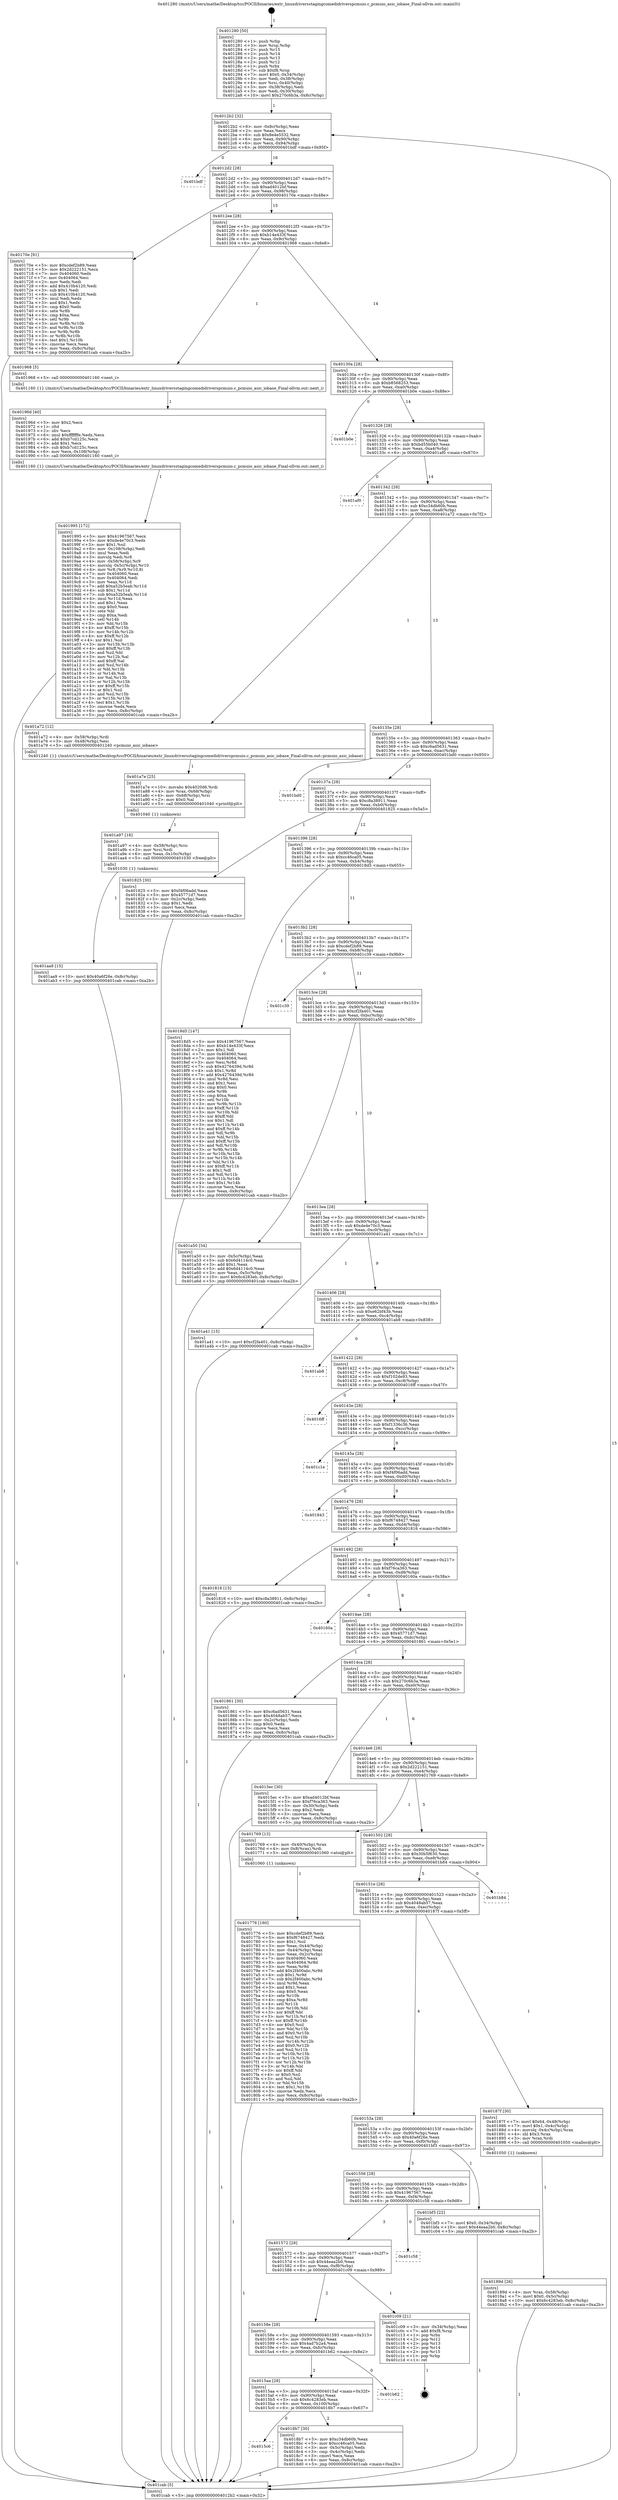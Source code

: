 digraph "0x401280" {
  label = "0x401280 (/mnt/c/Users/mathe/Desktop/tcc/POCII/binaries/extr_linuxdriversstagingcomedidriverspcmuio.c_pcmuio_asic_iobase_Final-ollvm.out::main(0))"
  labelloc = "t"
  node[shape=record]

  Entry [label="",width=0.3,height=0.3,shape=circle,fillcolor=black,style=filled]
  "0x4012b2" [label="{
     0x4012b2 [32]\l
     | [instrs]\l
     &nbsp;&nbsp;0x4012b2 \<+6\>: mov -0x8c(%rbp),%eax\l
     &nbsp;&nbsp;0x4012b8 \<+2\>: mov %eax,%ecx\l
     &nbsp;&nbsp;0x4012ba \<+6\>: sub $0x8e4e5532,%ecx\l
     &nbsp;&nbsp;0x4012c0 \<+6\>: mov %eax,-0x90(%rbp)\l
     &nbsp;&nbsp;0x4012c6 \<+6\>: mov %ecx,-0x94(%rbp)\l
     &nbsp;&nbsp;0x4012cc \<+6\>: je 0000000000401bdf \<main+0x95f\>\l
  }"]
  "0x401bdf" [label="{
     0x401bdf\l
  }", style=dashed]
  "0x4012d2" [label="{
     0x4012d2 [28]\l
     | [instrs]\l
     &nbsp;&nbsp;0x4012d2 \<+5\>: jmp 00000000004012d7 \<main+0x57\>\l
     &nbsp;&nbsp;0x4012d7 \<+6\>: mov -0x90(%rbp),%eax\l
     &nbsp;&nbsp;0x4012dd \<+5\>: sub $0xad4012bf,%eax\l
     &nbsp;&nbsp;0x4012e2 \<+6\>: mov %eax,-0x98(%rbp)\l
     &nbsp;&nbsp;0x4012e8 \<+6\>: je 000000000040170e \<main+0x48e\>\l
  }"]
  Exit [label="",width=0.3,height=0.3,shape=circle,fillcolor=black,style=filled,peripheries=2]
  "0x40170e" [label="{
     0x40170e [91]\l
     | [instrs]\l
     &nbsp;&nbsp;0x40170e \<+5\>: mov $0xcdef2b89,%eax\l
     &nbsp;&nbsp;0x401713 \<+5\>: mov $0x2d222151,%ecx\l
     &nbsp;&nbsp;0x401718 \<+7\>: mov 0x404060,%edx\l
     &nbsp;&nbsp;0x40171f \<+7\>: mov 0x404064,%esi\l
     &nbsp;&nbsp;0x401726 \<+2\>: mov %edx,%edi\l
     &nbsp;&nbsp;0x401728 \<+6\>: add $0x410b4120,%edi\l
     &nbsp;&nbsp;0x40172e \<+3\>: sub $0x1,%edi\l
     &nbsp;&nbsp;0x401731 \<+6\>: sub $0x410b4120,%edi\l
     &nbsp;&nbsp;0x401737 \<+3\>: imul %edi,%edx\l
     &nbsp;&nbsp;0x40173a \<+3\>: and $0x1,%edx\l
     &nbsp;&nbsp;0x40173d \<+3\>: cmp $0x0,%edx\l
     &nbsp;&nbsp;0x401740 \<+4\>: sete %r8b\l
     &nbsp;&nbsp;0x401744 \<+3\>: cmp $0xa,%esi\l
     &nbsp;&nbsp;0x401747 \<+4\>: setl %r9b\l
     &nbsp;&nbsp;0x40174b \<+3\>: mov %r8b,%r10b\l
     &nbsp;&nbsp;0x40174e \<+3\>: and %r9b,%r10b\l
     &nbsp;&nbsp;0x401751 \<+3\>: xor %r9b,%r8b\l
     &nbsp;&nbsp;0x401754 \<+3\>: or %r8b,%r10b\l
     &nbsp;&nbsp;0x401757 \<+4\>: test $0x1,%r10b\l
     &nbsp;&nbsp;0x40175b \<+3\>: cmovne %ecx,%eax\l
     &nbsp;&nbsp;0x40175e \<+6\>: mov %eax,-0x8c(%rbp)\l
     &nbsp;&nbsp;0x401764 \<+5\>: jmp 0000000000401cab \<main+0xa2b\>\l
  }"]
  "0x4012ee" [label="{
     0x4012ee [28]\l
     | [instrs]\l
     &nbsp;&nbsp;0x4012ee \<+5\>: jmp 00000000004012f3 \<main+0x73\>\l
     &nbsp;&nbsp;0x4012f3 \<+6\>: mov -0x90(%rbp),%eax\l
     &nbsp;&nbsp;0x4012f9 \<+5\>: sub $0xb14e433f,%eax\l
     &nbsp;&nbsp;0x4012fe \<+6\>: mov %eax,-0x9c(%rbp)\l
     &nbsp;&nbsp;0x401304 \<+6\>: je 0000000000401968 \<main+0x6e8\>\l
  }"]
  "0x401aa9" [label="{
     0x401aa9 [15]\l
     | [instrs]\l
     &nbsp;&nbsp;0x401aa9 \<+10\>: movl $0x40a6f26e,-0x8c(%rbp)\l
     &nbsp;&nbsp;0x401ab3 \<+5\>: jmp 0000000000401cab \<main+0xa2b\>\l
  }"]
  "0x401968" [label="{
     0x401968 [5]\l
     | [instrs]\l
     &nbsp;&nbsp;0x401968 \<+5\>: call 0000000000401160 \<next_i\>\l
     | [calls]\l
     &nbsp;&nbsp;0x401160 \{1\} (/mnt/c/Users/mathe/Desktop/tcc/POCII/binaries/extr_linuxdriversstagingcomedidriverspcmuio.c_pcmuio_asic_iobase_Final-ollvm.out::next_i)\l
  }"]
  "0x40130a" [label="{
     0x40130a [28]\l
     | [instrs]\l
     &nbsp;&nbsp;0x40130a \<+5\>: jmp 000000000040130f \<main+0x8f\>\l
     &nbsp;&nbsp;0x40130f \<+6\>: mov -0x90(%rbp),%eax\l
     &nbsp;&nbsp;0x401315 \<+5\>: sub $0xb8568253,%eax\l
     &nbsp;&nbsp;0x40131a \<+6\>: mov %eax,-0xa0(%rbp)\l
     &nbsp;&nbsp;0x401320 \<+6\>: je 0000000000401b0e \<main+0x88e\>\l
  }"]
  "0x401a97" [label="{
     0x401a97 [18]\l
     | [instrs]\l
     &nbsp;&nbsp;0x401a97 \<+4\>: mov -0x58(%rbp),%rsi\l
     &nbsp;&nbsp;0x401a9b \<+3\>: mov %rsi,%rdi\l
     &nbsp;&nbsp;0x401a9e \<+6\>: mov %eax,-0x10c(%rbp)\l
     &nbsp;&nbsp;0x401aa4 \<+5\>: call 0000000000401030 \<free@plt\>\l
     | [calls]\l
     &nbsp;&nbsp;0x401030 \{1\} (unknown)\l
  }"]
  "0x401b0e" [label="{
     0x401b0e\l
  }", style=dashed]
  "0x401326" [label="{
     0x401326 [28]\l
     | [instrs]\l
     &nbsp;&nbsp;0x401326 \<+5\>: jmp 000000000040132b \<main+0xab\>\l
     &nbsp;&nbsp;0x40132b \<+6\>: mov -0x90(%rbp),%eax\l
     &nbsp;&nbsp;0x401331 \<+5\>: sub $0xbd55b040,%eax\l
     &nbsp;&nbsp;0x401336 \<+6\>: mov %eax,-0xa4(%rbp)\l
     &nbsp;&nbsp;0x40133c \<+6\>: je 0000000000401af0 \<main+0x870\>\l
  }"]
  "0x401a7e" [label="{
     0x401a7e [25]\l
     | [instrs]\l
     &nbsp;&nbsp;0x401a7e \<+10\>: movabs $0x4020d6,%rdi\l
     &nbsp;&nbsp;0x401a88 \<+4\>: mov %rax,-0x68(%rbp)\l
     &nbsp;&nbsp;0x401a8c \<+4\>: mov -0x68(%rbp),%rsi\l
     &nbsp;&nbsp;0x401a90 \<+2\>: mov $0x0,%al\l
     &nbsp;&nbsp;0x401a92 \<+5\>: call 0000000000401040 \<printf@plt\>\l
     | [calls]\l
     &nbsp;&nbsp;0x401040 \{1\} (unknown)\l
  }"]
  "0x401af0" [label="{
     0x401af0\l
  }", style=dashed]
  "0x401342" [label="{
     0x401342 [28]\l
     | [instrs]\l
     &nbsp;&nbsp;0x401342 \<+5\>: jmp 0000000000401347 \<main+0xc7\>\l
     &nbsp;&nbsp;0x401347 \<+6\>: mov -0x90(%rbp),%eax\l
     &nbsp;&nbsp;0x40134d \<+5\>: sub $0xc34db60b,%eax\l
     &nbsp;&nbsp;0x401352 \<+6\>: mov %eax,-0xa8(%rbp)\l
     &nbsp;&nbsp;0x401358 \<+6\>: je 0000000000401a72 \<main+0x7f2\>\l
  }"]
  "0x401995" [label="{
     0x401995 [172]\l
     | [instrs]\l
     &nbsp;&nbsp;0x401995 \<+5\>: mov $0x41967567,%ecx\l
     &nbsp;&nbsp;0x40199a \<+5\>: mov $0xde4e70c3,%edx\l
     &nbsp;&nbsp;0x40199f \<+3\>: mov $0x1,%sil\l
     &nbsp;&nbsp;0x4019a2 \<+6\>: mov -0x108(%rbp),%edi\l
     &nbsp;&nbsp;0x4019a8 \<+3\>: imul %eax,%edi\l
     &nbsp;&nbsp;0x4019ab \<+3\>: movslq %edi,%r8\l
     &nbsp;&nbsp;0x4019ae \<+4\>: mov -0x58(%rbp),%r9\l
     &nbsp;&nbsp;0x4019b2 \<+4\>: movslq -0x5c(%rbp),%r10\l
     &nbsp;&nbsp;0x4019b6 \<+4\>: mov %r8,(%r9,%r10,8)\l
     &nbsp;&nbsp;0x4019ba \<+7\>: mov 0x404060,%eax\l
     &nbsp;&nbsp;0x4019c1 \<+7\>: mov 0x404064,%edi\l
     &nbsp;&nbsp;0x4019c8 \<+3\>: mov %eax,%r11d\l
     &nbsp;&nbsp;0x4019cb \<+7\>: add $0xa52b5eab,%r11d\l
     &nbsp;&nbsp;0x4019d2 \<+4\>: sub $0x1,%r11d\l
     &nbsp;&nbsp;0x4019d6 \<+7\>: sub $0xa52b5eab,%r11d\l
     &nbsp;&nbsp;0x4019dd \<+4\>: imul %r11d,%eax\l
     &nbsp;&nbsp;0x4019e1 \<+3\>: and $0x1,%eax\l
     &nbsp;&nbsp;0x4019e4 \<+3\>: cmp $0x0,%eax\l
     &nbsp;&nbsp;0x4019e7 \<+3\>: sete %bl\l
     &nbsp;&nbsp;0x4019ea \<+3\>: cmp $0xa,%edi\l
     &nbsp;&nbsp;0x4019ed \<+4\>: setl %r14b\l
     &nbsp;&nbsp;0x4019f1 \<+3\>: mov %bl,%r15b\l
     &nbsp;&nbsp;0x4019f4 \<+4\>: xor $0xff,%r15b\l
     &nbsp;&nbsp;0x4019f8 \<+3\>: mov %r14b,%r12b\l
     &nbsp;&nbsp;0x4019fb \<+4\>: xor $0xff,%r12b\l
     &nbsp;&nbsp;0x4019ff \<+4\>: xor $0x1,%sil\l
     &nbsp;&nbsp;0x401a03 \<+3\>: mov %r15b,%r13b\l
     &nbsp;&nbsp;0x401a06 \<+4\>: and $0xff,%r13b\l
     &nbsp;&nbsp;0x401a0a \<+3\>: and %sil,%bl\l
     &nbsp;&nbsp;0x401a0d \<+3\>: mov %r12b,%al\l
     &nbsp;&nbsp;0x401a10 \<+2\>: and $0xff,%al\l
     &nbsp;&nbsp;0x401a12 \<+3\>: and %sil,%r14b\l
     &nbsp;&nbsp;0x401a15 \<+3\>: or %bl,%r13b\l
     &nbsp;&nbsp;0x401a18 \<+3\>: or %r14b,%al\l
     &nbsp;&nbsp;0x401a1b \<+3\>: xor %al,%r13b\l
     &nbsp;&nbsp;0x401a1e \<+3\>: or %r12b,%r15b\l
     &nbsp;&nbsp;0x401a21 \<+4\>: xor $0xff,%r15b\l
     &nbsp;&nbsp;0x401a25 \<+4\>: or $0x1,%sil\l
     &nbsp;&nbsp;0x401a29 \<+3\>: and %sil,%r15b\l
     &nbsp;&nbsp;0x401a2c \<+3\>: or %r15b,%r13b\l
     &nbsp;&nbsp;0x401a2f \<+4\>: test $0x1,%r13b\l
     &nbsp;&nbsp;0x401a33 \<+3\>: cmovne %edx,%ecx\l
     &nbsp;&nbsp;0x401a36 \<+6\>: mov %ecx,-0x8c(%rbp)\l
     &nbsp;&nbsp;0x401a3c \<+5\>: jmp 0000000000401cab \<main+0xa2b\>\l
  }"]
  "0x401a72" [label="{
     0x401a72 [12]\l
     | [instrs]\l
     &nbsp;&nbsp;0x401a72 \<+4\>: mov -0x58(%rbp),%rdi\l
     &nbsp;&nbsp;0x401a76 \<+3\>: mov -0x48(%rbp),%esi\l
     &nbsp;&nbsp;0x401a79 \<+5\>: call 0000000000401240 \<pcmuio_asic_iobase\>\l
     | [calls]\l
     &nbsp;&nbsp;0x401240 \{1\} (/mnt/c/Users/mathe/Desktop/tcc/POCII/binaries/extr_linuxdriversstagingcomedidriverspcmuio.c_pcmuio_asic_iobase_Final-ollvm.out::pcmuio_asic_iobase)\l
  }"]
  "0x40135e" [label="{
     0x40135e [28]\l
     | [instrs]\l
     &nbsp;&nbsp;0x40135e \<+5\>: jmp 0000000000401363 \<main+0xe3\>\l
     &nbsp;&nbsp;0x401363 \<+6\>: mov -0x90(%rbp),%eax\l
     &nbsp;&nbsp;0x401369 \<+5\>: sub $0xc6ad5631,%eax\l
     &nbsp;&nbsp;0x40136e \<+6\>: mov %eax,-0xac(%rbp)\l
     &nbsp;&nbsp;0x401374 \<+6\>: je 0000000000401bd0 \<main+0x950\>\l
  }"]
  "0x40196d" [label="{
     0x40196d [40]\l
     | [instrs]\l
     &nbsp;&nbsp;0x40196d \<+5\>: mov $0x2,%ecx\l
     &nbsp;&nbsp;0x401972 \<+1\>: cltd\l
     &nbsp;&nbsp;0x401973 \<+2\>: idiv %ecx\l
     &nbsp;&nbsp;0x401975 \<+6\>: imul $0xfffffffe,%edx,%ecx\l
     &nbsp;&nbsp;0x40197b \<+6\>: add $0xb7cd125c,%ecx\l
     &nbsp;&nbsp;0x401981 \<+3\>: add $0x1,%ecx\l
     &nbsp;&nbsp;0x401984 \<+6\>: sub $0xb7cd125c,%ecx\l
     &nbsp;&nbsp;0x40198a \<+6\>: mov %ecx,-0x108(%rbp)\l
     &nbsp;&nbsp;0x401990 \<+5\>: call 0000000000401160 \<next_i\>\l
     | [calls]\l
     &nbsp;&nbsp;0x401160 \{1\} (/mnt/c/Users/mathe/Desktop/tcc/POCII/binaries/extr_linuxdriversstagingcomedidriverspcmuio.c_pcmuio_asic_iobase_Final-ollvm.out::next_i)\l
  }"]
  "0x401bd0" [label="{
     0x401bd0\l
  }", style=dashed]
  "0x40137a" [label="{
     0x40137a [28]\l
     | [instrs]\l
     &nbsp;&nbsp;0x40137a \<+5\>: jmp 000000000040137f \<main+0xff\>\l
     &nbsp;&nbsp;0x40137f \<+6\>: mov -0x90(%rbp),%eax\l
     &nbsp;&nbsp;0x401385 \<+5\>: sub $0xc8a38911,%eax\l
     &nbsp;&nbsp;0x40138a \<+6\>: mov %eax,-0xb0(%rbp)\l
     &nbsp;&nbsp;0x401390 \<+6\>: je 0000000000401825 \<main+0x5a5\>\l
  }"]
  "0x4015c6" [label="{
     0x4015c6\l
  }", style=dashed]
  "0x401825" [label="{
     0x401825 [30]\l
     | [instrs]\l
     &nbsp;&nbsp;0x401825 \<+5\>: mov $0xf4f06add,%eax\l
     &nbsp;&nbsp;0x40182a \<+5\>: mov $0x45771d7,%ecx\l
     &nbsp;&nbsp;0x40182f \<+3\>: mov -0x2c(%rbp),%edx\l
     &nbsp;&nbsp;0x401832 \<+3\>: cmp $0x1,%edx\l
     &nbsp;&nbsp;0x401835 \<+3\>: cmovl %ecx,%eax\l
     &nbsp;&nbsp;0x401838 \<+6\>: mov %eax,-0x8c(%rbp)\l
     &nbsp;&nbsp;0x40183e \<+5\>: jmp 0000000000401cab \<main+0xa2b\>\l
  }"]
  "0x401396" [label="{
     0x401396 [28]\l
     | [instrs]\l
     &nbsp;&nbsp;0x401396 \<+5\>: jmp 000000000040139b \<main+0x11b\>\l
     &nbsp;&nbsp;0x40139b \<+6\>: mov -0x90(%rbp),%eax\l
     &nbsp;&nbsp;0x4013a1 \<+5\>: sub $0xcc46ca05,%eax\l
     &nbsp;&nbsp;0x4013a6 \<+6\>: mov %eax,-0xb4(%rbp)\l
     &nbsp;&nbsp;0x4013ac \<+6\>: je 00000000004018d5 \<main+0x655\>\l
  }"]
  "0x4018b7" [label="{
     0x4018b7 [30]\l
     | [instrs]\l
     &nbsp;&nbsp;0x4018b7 \<+5\>: mov $0xc34db60b,%eax\l
     &nbsp;&nbsp;0x4018bc \<+5\>: mov $0xcc46ca05,%ecx\l
     &nbsp;&nbsp;0x4018c1 \<+3\>: mov -0x5c(%rbp),%edx\l
     &nbsp;&nbsp;0x4018c4 \<+3\>: cmp -0x4c(%rbp),%edx\l
     &nbsp;&nbsp;0x4018c7 \<+3\>: cmovl %ecx,%eax\l
     &nbsp;&nbsp;0x4018ca \<+6\>: mov %eax,-0x8c(%rbp)\l
     &nbsp;&nbsp;0x4018d0 \<+5\>: jmp 0000000000401cab \<main+0xa2b\>\l
  }"]
  "0x4018d5" [label="{
     0x4018d5 [147]\l
     | [instrs]\l
     &nbsp;&nbsp;0x4018d5 \<+5\>: mov $0x41967567,%eax\l
     &nbsp;&nbsp;0x4018da \<+5\>: mov $0xb14e433f,%ecx\l
     &nbsp;&nbsp;0x4018df \<+2\>: mov $0x1,%dl\l
     &nbsp;&nbsp;0x4018e1 \<+7\>: mov 0x404060,%esi\l
     &nbsp;&nbsp;0x4018e8 \<+7\>: mov 0x404064,%edi\l
     &nbsp;&nbsp;0x4018ef \<+3\>: mov %esi,%r8d\l
     &nbsp;&nbsp;0x4018f2 \<+7\>: sub $0x4276439d,%r8d\l
     &nbsp;&nbsp;0x4018f9 \<+4\>: sub $0x1,%r8d\l
     &nbsp;&nbsp;0x4018fd \<+7\>: add $0x4276439d,%r8d\l
     &nbsp;&nbsp;0x401904 \<+4\>: imul %r8d,%esi\l
     &nbsp;&nbsp;0x401908 \<+3\>: and $0x1,%esi\l
     &nbsp;&nbsp;0x40190b \<+3\>: cmp $0x0,%esi\l
     &nbsp;&nbsp;0x40190e \<+4\>: sete %r9b\l
     &nbsp;&nbsp;0x401912 \<+3\>: cmp $0xa,%edi\l
     &nbsp;&nbsp;0x401915 \<+4\>: setl %r10b\l
     &nbsp;&nbsp;0x401919 \<+3\>: mov %r9b,%r11b\l
     &nbsp;&nbsp;0x40191c \<+4\>: xor $0xff,%r11b\l
     &nbsp;&nbsp;0x401920 \<+3\>: mov %r10b,%bl\l
     &nbsp;&nbsp;0x401923 \<+3\>: xor $0xff,%bl\l
     &nbsp;&nbsp;0x401926 \<+3\>: xor $0x1,%dl\l
     &nbsp;&nbsp;0x401929 \<+3\>: mov %r11b,%r14b\l
     &nbsp;&nbsp;0x40192c \<+4\>: and $0xff,%r14b\l
     &nbsp;&nbsp;0x401930 \<+3\>: and %dl,%r9b\l
     &nbsp;&nbsp;0x401933 \<+3\>: mov %bl,%r15b\l
     &nbsp;&nbsp;0x401936 \<+4\>: and $0xff,%r15b\l
     &nbsp;&nbsp;0x40193a \<+3\>: and %dl,%r10b\l
     &nbsp;&nbsp;0x40193d \<+3\>: or %r9b,%r14b\l
     &nbsp;&nbsp;0x401940 \<+3\>: or %r10b,%r15b\l
     &nbsp;&nbsp;0x401943 \<+3\>: xor %r15b,%r14b\l
     &nbsp;&nbsp;0x401946 \<+3\>: or %bl,%r11b\l
     &nbsp;&nbsp;0x401949 \<+4\>: xor $0xff,%r11b\l
     &nbsp;&nbsp;0x40194d \<+3\>: or $0x1,%dl\l
     &nbsp;&nbsp;0x401950 \<+3\>: and %dl,%r11b\l
     &nbsp;&nbsp;0x401953 \<+3\>: or %r11b,%r14b\l
     &nbsp;&nbsp;0x401956 \<+4\>: test $0x1,%r14b\l
     &nbsp;&nbsp;0x40195a \<+3\>: cmovne %ecx,%eax\l
     &nbsp;&nbsp;0x40195d \<+6\>: mov %eax,-0x8c(%rbp)\l
     &nbsp;&nbsp;0x401963 \<+5\>: jmp 0000000000401cab \<main+0xa2b\>\l
  }"]
  "0x4013b2" [label="{
     0x4013b2 [28]\l
     | [instrs]\l
     &nbsp;&nbsp;0x4013b2 \<+5\>: jmp 00000000004013b7 \<main+0x137\>\l
     &nbsp;&nbsp;0x4013b7 \<+6\>: mov -0x90(%rbp),%eax\l
     &nbsp;&nbsp;0x4013bd \<+5\>: sub $0xcdef2b89,%eax\l
     &nbsp;&nbsp;0x4013c2 \<+6\>: mov %eax,-0xb8(%rbp)\l
     &nbsp;&nbsp;0x4013c8 \<+6\>: je 0000000000401c39 \<main+0x9b9\>\l
  }"]
  "0x4015aa" [label="{
     0x4015aa [28]\l
     | [instrs]\l
     &nbsp;&nbsp;0x4015aa \<+5\>: jmp 00000000004015af \<main+0x32f\>\l
     &nbsp;&nbsp;0x4015af \<+6\>: mov -0x90(%rbp),%eax\l
     &nbsp;&nbsp;0x4015b5 \<+5\>: sub $0x6c4283eb,%eax\l
     &nbsp;&nbsp;0x4015ba \<+6\>: mov %eax,-0x100(%rbp)\l
     &nbsp;&nbsp;0x4015c0 \<+6\>: je 00000000004018b7 \<main+0x637\>\l
  }"]
  "0x401c39" [label="{
     0x401c39\l
  }", style=dashed]
  "0x4013ce" [label="{
     0x4013ce [28]\l
     | [instrs]\l
     &nbsp;&nbsp;0x4013ce \<+5\>: jmp 00000000004013d3 \<main+0x153\>\l
     &nbsp;&nbsp;0x4013d3 \<+6\>: mov -0x90(%rbp),%eax\l
     &nbsp;&nbsp;0x4013d9 \<+5\>: sub $0xcf2fa401,%eax\l
     &nbsp;&nbsp;0x4013de \<+6\>: mov %eax,-0xbc(%rbp)\l
     &nbsp;&nbsp;0x4013e4 \<+6\>: je 0000000000401a50 \<main+0x7d0\>\l
  }"]
  "0x401b62" [label="{
     0x401b62\l
  }", style=dashed]
  "0x401a50" [label="{
     0x401a50 [34]\l
     | [instrs]\l
     &nbsp;&nbsp;0x401a50 \<+3\>: mov -0x5c(%rbp),%eax\l
     &nbsp;&nbsp;0x401a53 \<+5\>: sub $0x6d4114c0,%eax\l
     &nbsp;&nbsp;0x401a58 \<+3\>: add $0x1,%eax\l
     &nbsp;&nbsp;0x401a5b \<+5\>: add $0x6d4114c0,%eax\l
     &nbsp;&nbsp;0x401a60 \<+3\>: mov %eax,-0x5c(%rbp)\l
     &nbsp;&nbsp;0x401a63 \<+10\>: movl $0x6c4283eb,-0x8c(%rbp)\l
     &nbsp;&nbsp;0x401a6d \<+5\>: jmp 0000000000401cab \<main+0xa2b\>\l
  }"]
  "0x4013ea" [label="{
     0x4013ea [28]\l
     | [instrs]\l
     &nbsp;&nbsp;0x4013ea \<+5\>: jmp 00000000004013ef \<main+0x16f\>\l
     &nbsp;&nbsp;0x4013ef \<+6\>: mov -0x90(%rbp),%eax\l
     &nbsp;&nbsp;0x4013f5 \<+5\>: sub $0xde4e70c3,%eax\l
     &nbsp;&nbsp;0x4013fa \<+6\>: mov %eax,-0xc0(%rbp)\l
     &nbsp;&nbsp;0x401400 \<+6\>: je 0000000000401a41 \<main+0x7c1\>\l
  }"]
  "0x40158e" [label="{
     0x40158e [28]\l
     | [instrs]\l
     &nbsp;&nbsp;0x40158e \<+5\>: jmp 0000000000401593 \<main+0x313\>\l
     &nbsp;&nbsp;0x401593 \<+6\>: mov -0x90(%rbp),%eax\l
     &nbsp;&nbsp;0x401599 \<+5\>: sub $0x4ad7b2a4,%eax\l
     &nbsp;&nbsp;0x40159e \<+6\>: mov %eax,-0xfc(%rbp)\l
     &nbsp;&nbsp;0x4015a4 \<+6\>: je 0000000000401b62 \<main+0x8e2\>\l
  }"]
  "0x401a41" [label="{
     0x401a41 [15]\l
     | [instrs]\l
     &nbsp;&nbsp;0x401a41 \<+10\>: movl $0xcf2fa401,-0x8c(%rbp)\l
     &nbsp;&nbsp;0x401a4b \<+5\>: jmp 0000000000401cab \<main+0xa2b\>\l
  }"]
  "0x401406" [label="{
     0x401406 [28]\l
     | [instrs]\l
     &nbsp;&nbsp;0x401406 \<+5\>: jmp 000000000040140b \<main+0x18b\>\l
     &nbsp;&nbsp;0x40140b \<+6\>: mov -0x90(%rbp),%eax\l
     &nbsp;&nbsp;0x401411 \<+5\>: sub $0xe62bf43b,%eax\l
     &nbsp;&nbsp;0x401416 \<+6\>: mov %eax,-0xc4(%rbp)\l
     &nbsp;&nbsp;0x40141c \<+6\>: je 0000000000401ab8 \<main+0x838\>\l
  }"]
  "0x401c09" [label="{
     0x401c09 [21]\l
     | [instrs]\l
     &nbsp;&nbsp;0x401c09 \<+3\>: mov -0x34(%rbp),%eax\l
     &nbsp;&nbsp;0x401c0c \<+7\>: add $0xf8,%rsp\l
     &nbsp;&nbsp;0x401c13 \<+1\>: pop %rbx\l
     &nbsp;&nbsp;0x401c14 \<+2\>: pop %r12\l
     &nbsp;&nbsp;0x401c16 \<+2\>: pop %r13\l
     &nbsp;&nbsp;0x401c18 \<+2\>: pop %r14\l
     &nbsp;&nbsp;0x401c1a \<+2\>: pop %r15\l
     &nbsp;&nbsp;0x401c1c \<+1\>: pop %rbp\l
     &nbsp;&nbsp;0x401c1d \<+1\>: ret\l
  }"]
  "0x401ab8" [label="{
     0x401ab8\l
  }", style=dashed]
  "0x401422" [label="{
     0x401422 [28]\l
     | [instrs]\l
     &nbsp;&nbsp;0x401422 \<+5\>: jmp 0000000000401427 \<main+0x1a7\>\l
     &nbsp;&nbsp;0x401427 \<+6\>: mov -0x90(%rbp),%eax\l
     &nbsp;&nbsp;0x40142d \<+5\>: sub $0xf102de93,%eax\l
     &nbsp;&nbsp;0x401432 \<+6\>: mov %eax,-0xc8(%rbp)\l
     &nbsp;&nbsp;0x401438 \<+6\>: je 00000000004016ff \<main+0x47f\>\l
  }"]
  "0x401572" [label="{
     0x401572 [28]\l
     | [instrs]\l
     &nbsp;&nbsp;0x401572 \<+5\>: jmp 0000000000401577 \<main+0x2f7\>\l
     &nbsp;&nbsp;0x401577 \<+6\>: mov -0x90(%rbp),%eax\l
     &nbsp;&nbsp;0x40157d \<+5\>: sub $0x44eaa2b0,%eax\l
     &nbsp;&nbsp;0x401582 \<+6\>: mov %eax,-0xf8(%rbp)\l
     &nbsp;&nbsp;0x401588 \<+6\>: je 0000000000401c09 \<main+0x989\>\l
  }"]
  "0x4016ff" [label="{
     0x4016ff\l
  }", style=dashed]
  "0x40143e" [label="{
     0x40143e [28]\l
     | [instrs]\l
     &nbsp;&nbsp;0x40143e \<+5\>: jmp 0000000000401443 \<main+0x1c3\>\l
     &nbsp;&nbsp;0x401443 \<+6\>: mov -0x90(%rbp),%eax\l
     &nbsp;&nbsp;0x401449 \<+5\>: sub $0xf1336c36,%eax\l
     &nbsp;&nbsp;0x40144e \<+6\>: mov %eax,-0xcc(%rbp)\l
     &nbsp;&nbsp;0x401454 \<+6\>: je 0000000000401c1e \<main+0x99e\>\l
  }"]
  "0x401c58" [label="{
     0x401c58\l
  }", style=dashed]
  "0x401c1e" [label="{
     0x401c1e\l
  }", style=dashed]
  "0x40145a" [label="{
     0x40145a [28]\l
     | [instrs]\l
     &nbsp;&nbsp;0x40145a \<+5\>: jmp 000000000040145f \<main+0x1df\>\l
     &nbsp;&nbsp;0x40145f \<+6\>: mov -0x90(%rbp),%eax\l
     &nbsp;&nbsp;0x401465 \<+5\>: sub $0xf4f06add,%eax\l
     &nbsp;&nbsp;0x40146a \<+6\>: mov %eax,-0xd0(%rbp)\l
     &nbsp;&nbsp;0x401470 \<+6\>: je 0000000000401843 \<main+0x5c3\>\l
  }"]
  "0x401556" [label="{
     0x401556 [28]\l
     | [instrs]\l
     &nbsp;&nbsp;0x401556 \<+5\>: jmp 000000000040155b \<main+0x2db\>\l
     &nbsp;&nbsp;0x40155b \<+6\>: mov -0x90(%rbp),%eax\l
     &nbsp;&nbsp;0x401561 \<+5\>: sub $0x41967567,%eax\l
     &nbsp;&nbsp;0x401566 \<+6\>: mov %eax,-0xf4(%rbp)\l
     &nbsp;&nbsp;0x40156c \<+6\>: je 0000000000401c58 \<main+0x9d8\>\l
  }"]
  "0x401843" [label="{
     0x401843\l
  }", style=dashed]
  "0x401476" [label="{
     0x401476 [28]\l
     | [instrs]\l
     &nbsp;&nbsp;0x401476 \<+5\>: jmp 000000000040147b \<main+0x1fb\>\l
     &nbsp;&nbsp;0x40147b \<+6\>: mov -0x90(%rbp),%eax\l
     &nbsp;&nbsp;0x401481 \<+5\>: sub $0xf6748427,%eax\l
     &nbsp;&nbsp;0x401486 \<+6\>: mov %eax,-0xd4(%rbp)\l
     &nbsp;&nbsp;0x40148c \<+6\>: je 0000000000401816 \<main+0x596\>\l
  }"]
  "0x401bf3" [label="{
     0x401bf3 [22]\l
     | [instrs]\l
     &nbsp;&nbsp;0x401bf3 \<+7\>: movl $0x0,-0x34(%rbp)\l
     &nbsp;&nbsp;0x401bfa \<+10\>: movl $0x44eaa2b0,-0x8c(%rbp)\l
     &nbsp;&nbsp;0x401c04 \<+5\>: jmp 0000000000401cab \<main+0xa2b\>\l
  }"]
  "0x401816" [label="{
     0x401816 [15]\l
     | [instrs]\l
     &nbsp;&nbsp;0x401816 \<+10\>: movl $0xc8a38911,-0x8c(%rbp)\l
     &nbsp;&nbsp;0x401820 \<+5\>: jmp 0000000000401cab \<main+0xa2b\>\l
  }"]
  "0x401492" [label="{
     0x401492 [28]\l
     | [instrs]\l
     &nbsp;&nbsp;0x401492 \<+5\>: jmp 0000000000401497 \<main+0x217\>\l
     &nbsp;&nbsp;0x401497 \<+6\>: mov -0x90(%rbp),%eax\l
     &nbsp;&nbsp;0x40149d \<+5\>: sub $0xf76ca363,%eax\l
     &nbsp;&nbsp;0x4014a2 \<+6\>: mov %eax,-0xd8(%rbp)\l
     &nbsp;&nbsp;0x4014a8 \<+6\>: je 000000000040160a \<main+0x38a\>\l
  }"]
  "0x40189d" [label="{
     0x40189d [26]\l
     | [instrs]\l
     &nbsp;&nbsp;0x40189d \<+4\>: mov %rax,-0x58(%rbp)\l
     &nbsp;&nbsp;0x4018a1 \<+7\>: movl $0x0,-0x5c(%rbp)\l
     &nbsp;&nbsp;0x4018a8 \<+10\>: movl $0x6c4283eb,-0x8c(%rbp)\l
     &nbsp;&nbsp;0x4018b2 \<+5\>: jmp 0000000000401cab \<main+0xa2b\>\l
  }"]
  "0x40160a" [label="{
     0x40160a\l
  }", style=dashed]
  "0x4014ae" [label="{
     0x4014ae [28]\l
     | [instrs]\l
     &nbsp;&nbsp;0x4014ae \<+5\>: jmp 00000000004014b3 \<main+0x233\>\l
     &nbsp;&nbsp;0x4014b3 \<+6\>: mov -0x90(%rbp),%eax\l
     &nbsp;&nbsp;0x4014b9 \<+5\>: sub $0x45771d7,%eax\l
     &nbsp;&nbsp;0x4014be \<+6\>: mov %eax,-0xdc(%rbp)\l
     &nbsp;&nbsp;0x4014c4 \<+6\>: je 0000000000401861 \<main+0x5e1\>\l
  }"]
  "0x40153a" [label="{
     0x40153a [28]\l
     | [instrs]\l
     &nbsp;&nbsp;0x40153a \<+5\>: jmp 000000000040153f \<main+0x2bf\>\l
     &nbsp;&nbsp;0x40153f \<+6\>: mov -0x90(%rbp),%eax\l
     &nbsp;&nbsp;0x401545 \<+5\>: sub $0x40a6f26e,%eax\l
     &nbsp;&nbsp;0x40154a \<+6\>: mov %eax,-0xf0(%rbp)\l
     &nbsp;&nbsp;0x401550 \<+6\>: je 0000000000401bf3 \<main+0x973\>\l
  }"]
  "0x401861" [label="{
     0x401861 [30]\l
     | [instrs]\l
     &nbsp;&nbsp;0x401861 \<+5\>: mov $0xc6ad5631,%eax\l
     &nbsp;&nbsp;0x401866 \<+5\>: mov $0x4048ab57,%ecx\l
     &nbsp;&nbsp;0x40186b \<+3\>: mov -0x2c(%rbp),%edx\l
     &nbsp;&nbsp;0x40186e \<+3\>: cmp $0x0,%edx\l
     &nbsp;&nbsp;0x401871 \<+3\>: cmove %ecx,%eax\l
     &nbsp;&nbsp;0x401874 \<+6\>: mov %eax,-0x8c(%rbp)\l
     &nbsp;&nbsp;0x40187a \<+5\>: jmp 0000000000401cab \<main+0xa2b\>\l
  }"]
  "0x4014ca" [label="{
     0x4014ca [28]\l
     | [instrs]\l
     &nbsp;&nbsp;0x4014ca \<+5\>: jmp 00000000004014cf \<main+0x24f\>\l
     &nbsp;&nbsp;0x4014cf \<+6\>: mov -0x90(%rbp),%eax\l
     &nbsp;&nbsp;0x4014d5 \<+5\>: sub $0x270c6b3a,%eax\l
     &nbsp;&nbsp;0x4014da \<+6\>: mov %eax,-0xe0(%rbp)\l
     &nbsp;&nbsp;0x4014e0 \<+6\>: je 00000000004015ec \<main+0x36c\>\l
  }"]
  "0x40187f" [label="{
     0x40187f [30]\l
     | [instrs]\l
     &nbsp;&nbsp;0x40187f \<+7\>: movl $0x64,-0x48(%rbp)\l
     &nbsp;&nbsp;0x401886 \<+7\>: movl $0x1,-0x4c(%rbp)\l
     &nbsp;&nbsp;0x40188d \<+4\>: movslq -0x4c(%rbp),%rax\l
     &nbsp;&nbsp;0x401891 \<+4\>: shl $0x3,%rax\l
     &nbsp;&nbsp;0x401895 \<+3\>: mov %rax,%rdi\l
     &nbsp;&nbsp;0x401898 \<+5\>: call 0000000000401050 \<malloc@plt\>\l
     | [calls]\l
     &nbsp;&nbsp;0x401050 \{1\} (unknown)\l
  }"]
  "0x4015ec" [label="{
     0x4015ec [30]\l
     | [instrs]\l
     &nbsp;&nbsp;0x4015ec \<+5\>: mov $0xad4012bf,%eax\l
     &nbsp;&nbsp;0x4015f1 \<+5\>: mov $0xf76ca363,%ecx\l
     &nbsp;&nbsp;0x4015f6 \<+3\>: mov -0x30(%rbp),%edx\l
     &nbsp;&nbsp;0x4015f9 \<+3\>: cmp $0x2,%edx\l
     &nbsp;&nbsp;0x4015fc \<+3\>: cmovne %ecx,%eax\l
     &nbsp;&nbsp;0x4015ff \<+6\>: mov %eax,-0x8c(%rbp)\l
     &nbsp;&nbsp;0x401605 \<+5\>: jmp 0000000000401cab \<main+0xa2b\>\l
  }"]
  "0x4014e6" [label="{
     0x4014e6 [28]\l
     | [instrs]\l
     &nbsp;&nbsp;0x4014e6 \<+5\>: jmp 00000000004014eb \<main+0x26b\>\l
     &nbsp;&nbsp;0x4014eb \<+6\>: mov -0x90(%rbp),%eax\l
     &nbsp;&nbsp;0x4014f1 \<+5\>: sub $0x2d222151,%eax\l
     &nbsp;&nbsp;0x4014f6 \<+6\>: mov %eax,-0xe4(%rbp)\l
     &nbsp;&nbsp;0x4014fc \<+6\>: je 0000000000401769 \<main+0x4e9\>\l
  }"]
  "0x401cab" [label="{
     0x401cab [5]\l
     | [instrs]\l
     &nbsp;&nbsp;0x401cab \<+5\>: jmp 00000000004012b2 \<main+0x32\>\l
  }"]
  "0x401280" [label="{
     0x401280 [50]\l
     | [instrs]\l
     &nbsp;&nbsp;0x401280 \<+1\>: push %rbp\l
     &nbsp;&nbsp;0x401281 \<+3\>: mov %rsp,%rbp\l
     &nbsp;&nbsp;0x401284 \<+2\>: push %r15\l
     &nbsp;&nbsp;0x401286 \<+2\>: push %r14\l
     &nbsp;&nbsp;0x401288 \<+2\>: push %r13\l
     &nbsp;&nbsp;0x40128a \<+2\>: push %r12\l
     &nbsp;&nbsp;0x40128c \<+1\>: push %rbx\l
     &nbsp;&nbsp;0x40128d \<+7\>: sub $0xf8,%rsp\l
     &nbsp;&nbsp;0x401294 \<+7\>: movl $0x0,-0x34(%rbp)\l
     &nbsp;&nbsp;0x40129b \<+3\>: mov %edi,-0x38(%rbp)\l
     &nbsp;&nbsp;0x40129e \<+4\>: mov %rsi,-0x40(%rbp)\l
     &nbsp;&nbsp;0x4012a2 \<+3\>: mov -0x38(%rbp),%edi\l
     &nbsp;&nbsp;0x4012a5 \<+3\>: mov %edi,-0x30(%rbp)\l
     &nbsp;&nbsp;0x4012a8 \<+10\>: movl $0x270c6b3a,-0x8c(%rbp)\l
  }"]
  "0x40151e" [label="{
     0x40151e [28]\l
     | [instrs]\l
     &nbsp;&nbsp;0x40151e \<+5\>: jmp 0000000000401523 \<main+0x2a3\>\l
     &nbsp;&nbsp;0x401523 \<+6\>: mov -0x90(%rbp),%eax\l
     &nbsp;&nbsp;0x401529 \<+5\>: sub $0x4048ab57,%eax\l
     &nbsp;&nbsp;0x40152e \<+6\>: mov %eax,-0xec(%rbp)\l
     &nbsp;&nbsp;0x401534 \<+6\>: je 000000000040187f \<main+0x5ff\>\l
  }"]
  "0x401769" [label="{
     0x401769 [13]\l
     | [instrs]\l
     &nbsp;&nbsp;0x401769 \<+4\>: mov -0x40(%rbp),%rax\l
     &nbsp;&nbsp;0x40176d \<+4\>: mov 0x8(%rax),%rdi\l
     &nbsp;&nbsp;0x401771 \<+5\>: call 0000000000401060 \<atoi@plt\>\l
     | [calls]\l
     &nbsp;&nbsp;0x401060 \{1\} (unknown)\l
  }"]
  "0x401502" [label="{
     0x401502 [28]\l
     | [instrs]\l
     &nbsp;&nbsp;0x401502 \<+5\>: jmp 0000000000401507 \<main+0x287\>\l
     &nbsp;&nbsp;0x401507 \<+6\>: mov -0x90(%rbp),%eax\l
     &nbsp;&nbsp;0x40150d \<+5\>: sub $0x30b5f630,%eax\l
     &nbsp;&nbsp;0x401512 \<+6\>: mov %eax,-0xe8(%rbp)\l
     &nbsp;&nbsp;0x401518 \<+6\>: je 0000000000401b84 \<main+0x904\>\l
  }"]
  "0x401776" [label="{
     0x401776 [160]\l
     | [instrs]\l
     &nbsp;&nbsp;0x401776 \<+5\>: mov $0xcdef2b89,%ecx\l
     &nbsp;&nbsp;0x40177b \<+5\>: mov $0xf6748427,%edx\l
     &nbsp;&nbsp;0x401780 \<+3\>: mov $0x1,%sil\l
     &nbsp;&nbsp;0x401783 \<+3\>: mov %eax,-0x44(%rbp)\l
     &nbsp;&nbsp;0x401786 \<+3\>: mov -0x44(%rbp),%eax\l
     &nbsp;&nbsp;0x401789 \<+3\>: mov %eax,-0x2c(%rbp)\l
     &nbsp;&nbsp;0x40178c \<+7\>: mov 0x404060,%eax\l
     &nbsp;&nbsp;0x401793 \<+8\>: mov 0x404064,%r8d\l
     &nbsp;&nbsp;0x40179b \<+3\>: mov %eax,%r9d\l
     &nbsp;&nbsp;0x40179e \<+7\>: add $0x2f400abc,%r9d\l
     &nbsp;&nbsp;0x4017a5 \<+4\>: sub $0x1,%r9d\l
     &nbsp;&nbsp;0x4017a9 \<+7\>: sub $0x2f400abc,%r9d\l
     &nbsp;&nbsp;0x4017b0 \<+4\>: imul %r9d,%eax\l
     &nbsp;&nbsp;0x4017b4 \<+3\>: and $0x1,%eax\l
     &nbsp;&nbsp;0x4017b7 \<+3\>: cmp $0x0,%eax\l
     &nbsp;&nbsp;0x4017ba \<+4\>: sete %r10b\l
     &nbsp;&nbsp;0x4017be \<+4\>: cmp $0xa,%r8d\l
     &nbsp;&nbsp;0x4017c2 \<+4\>: setl %r11b\l
     &nbsp;&nbsp;0x4017c6 \<+3\>: mov %r10b,%bl\l
     &nbsp;&nbsp;0x4017c9 \<+3\>: xor $0xff,%bl\l
     &nbsp;&nbsp;0x4017cc \<+3\>: mov %r11b,%r14b\l
     &nbsp;&nbsp;0x4017cf \<+4\>: xor $0xff,%r14b\l
     &nbsp;&nbsp;0x4017d3 \<+4\>: xor $0x0,%sil\l
     &nbsp;&nbsp;0x4017d7 \<+3\>: mov %bl,%r15b\l
     &nbsp;&nbsp;0x4017da \<+4\>: and $0x0,%r15b\l
     &nbsp;&nbsp;0x4017de \<+3\>: and %sil,%r10b\l
     &nbsp;&nbsp;0x4017e1 \<+3\>: mov %r14b,%r12b\l
     &nbsp;&nbsp;0x4017e4 \<+4\>: and $0x0,%r12b\l
     &nbsp;&nbsp;0x4017e8 \<+3\>: and %sil,%r11b\l
     &nbsp;&nbsp;0x4017eb \<+3\>: or %r10b,%r15b\l
     &nbsp;&nbsp;0x4017ee \<+3\>: or %r11b,%r12b\l
     &nbsp;&nbsp;0x4017f1 \<+3\>: xor %r12b,%r15b\l
     &nbsp;&nbsp;0x4017f4 \<+3\>: or %r14b,%bl\l
     &nbsp;&nbsp;0x4017f7 \<+3\>: xor $0xff,%bl\l
     &nbsp;&nbsp;0x4017fa \<+4\>: or $0x0,%sil\l
     &nbsp;&nbsp;0x4017fe \<+3\>: and %sil,%bl\l
     &nbsp;&nbsp;0x401801 \<+3\>: or %bl,%r15b\l
     &nbsp;&nbsp;0x401804 \<+4\>: test $0x1,%r15b\l
     &nbsp;&nbsp;0x401808 \<+3\>: cmovne %edx,%ecx\l
     &nbsp;&nbsp;0x40180b \<+6\>: mov %ecx,-0x8c(%rbp)\l
     &nbsp;&nbsp;0x401811 \<+5\>: jmp 0000000000401cab \<main+0xa2b\>\l
  }"]
  "0x401b84" [label="{
     0x401b84\l
  }", style=dashed]
  Entry -> "0x401280" [label=" 1"]
  "0x4012b2" -> "0x401bdf" [label=" 0"]
  "0x4012b2" -> "0x4012d2" [label=" 16"]
  "0x401c09" -> Exit [label=" 1"]
  "0x4012d2" -> "0x40170e" [label=" 1"]
  "0x4012d2" -> "0x4012ee" [label=" 15"]
  "0x401bf3" -> "0x401cab" [label=" 1"]
  "0x4012ee" -> "0x401968" [label=" 1"]
  "0x4012ee" -> "0x40130a" [label=" 14"]
  "0x401aa9" -> "0x401cab" [label=" 1"]
  "0x40130a" -> "0x401b0e" [label=" 0"]
  "0x40130a" -> "0x401326" [label=" 14"]
  "0x401a97" -> "0x401aa9" [label=" 1"]
  "0x401326" -> "0x401af0" [label=" 0"]
  "0x401326" -> "0x401342" [label=" 14"]
  "0x401a7e" -> "0x401a97" [label=" 1"]
  "0x401342" -> "0x401a72" [label=" 1"]
  "0x401342" -> "0x40135e" [label=" 13"]
  "0x401a72" -> "0x401a7e" [label=" 1"]
  "0x40135e" -> "0x401bd0" [label=" 0"]
  "0x40135e" -> "0x40137a" [label=" 13"]
  "0x401a50" -> "0x401cab" [label=" 1"]
  "0x40137a" -> "0x401825" [label=" 1"]
  "0x40137a" -> "0x401396" [label=" 12"]
  "0x401a41" -> "0x401cab" [label=" 1"]
  "0x401396" -> "0x4018d5" [label=" 1"]
  "0x401396" -> "0x4013b2" [label=" 11"]
  "0x401995" -> "0x401cab" [label=" 1"]
  "0x4013b2" -> "0x401c39" [label=" 0"]
  "0x4013b2" -> "0x4013ce" [label=" 11"]
  "0x401968" -> "0x40196d" [label=" 1"]
  "0x4013ce" -> "0x401a50" [label=" 1"]
  "0x4013ce" -> "0x4013ea" [label=" 10"]
  "0x4018d5" -> "0x401cab" [label=" 1"]
  "0x4013ea" -> "0x401a41" [label=" 1"]
  "0x4013ea" -> "0x401406" [label=" 9"]
  "0x4015aa" -> "0x4015c6" [label=" 0"]
  "0x401406" -> "0x401ab8" [label=" 0"]
  "0x401406" -> "0x401422" [label=" 9"]
  "0x4015aa" -> "0x4018b7" [label=" 2"]
  "0x401422" -> "0x4016ff" [label=" 0"]
  "0x401422" -> "0x40143e" [label=" 9"]
  "0x40158e" -> "0x4015aa" [label=" 2"]
  "0x40143e" -> "0x401c1e" [label=" 0"]
  "0x40143e" -> "0x40145a" [label=" 9"]
  "0x40158e" -> "0x401b62" [label=" 0"]
  "0x40145a" -> "0x401843" [label=" 0"]
  "0x40145a" -> "0x401476" [label=" 9"]
  "0x401572" -> "0x40158e" [label=" 2"]
  "0x401476" -> "0x401816" [label=" 1"]
  "0x401476" -> "0x401492" [label=" 8"]
  "0x401572" -> "0x401c09" [label=" 1"]
  "0x401492" -> "0x40160a" [label=" 0"]
  "0x401492" -> "0x4014ae" [label=" 8"]
  "0x401556" -> "0x401572" [label=" 3"]
  "0x4014ae" -> "0x401861" [label=" 1"]
  "0x4014ae" -> "0x4014ca" [label=" 7"]
  "0x401556" -> "0x401c58" [label=" 0"]
  "0x4014ca" -> "0x4015ec" [label=" 1"]
  "0x4014ca" -> "0x4014e6" [label=" 6"]
  "0x4015ec" -> "0x401cab" [label=" 1"]
  "0x401280" -> "0x4012b2" [label=" 1"]
  "0x401cab" -> "0x4012b2" [label=" 15"]
  "0x40170e" -> "0x401cab" [label=" 1"]
  "0x4018b7" -> "0x401cab" [label=" 2"]
  "0x4014e6" -> "0x401769" [label=" 1"]
  "0x4014e6" -> "0x401502" [label=" 5"]
  "0x401769" -> "0x401776" [label=" 1"]
  "0x401776" -> "0x401cab" [label=" 1"]
  "0x401816" -> "0x401cab" [label=" 1"]
  "0x401825" -> "0x401cab" [label=" 1"]
  "0x401861" -> "0x401cab" [label=" 1"]
  "0x40153a" -> "0x401bf3" [label=" 1"]
  "0x401502" -> "0x401b84" [label=" 0"]
  "0x401502" -> "0x40151e" [label=" 5"]
  "0x40153a" -> "0x401556" [label=" 3"]
  "0x40151e" -> "0x40187f" [label=" 1"]
  "0x40151e" -> "0x40153a" [label=" 4"]
  "0x40187f" -> "0x40189d" [label=" 1"]
  "0x40189d" -> "0x401cab" [label=" 1"]
  "0x40196d" -> "0x401995" [label=" 1"]
}
